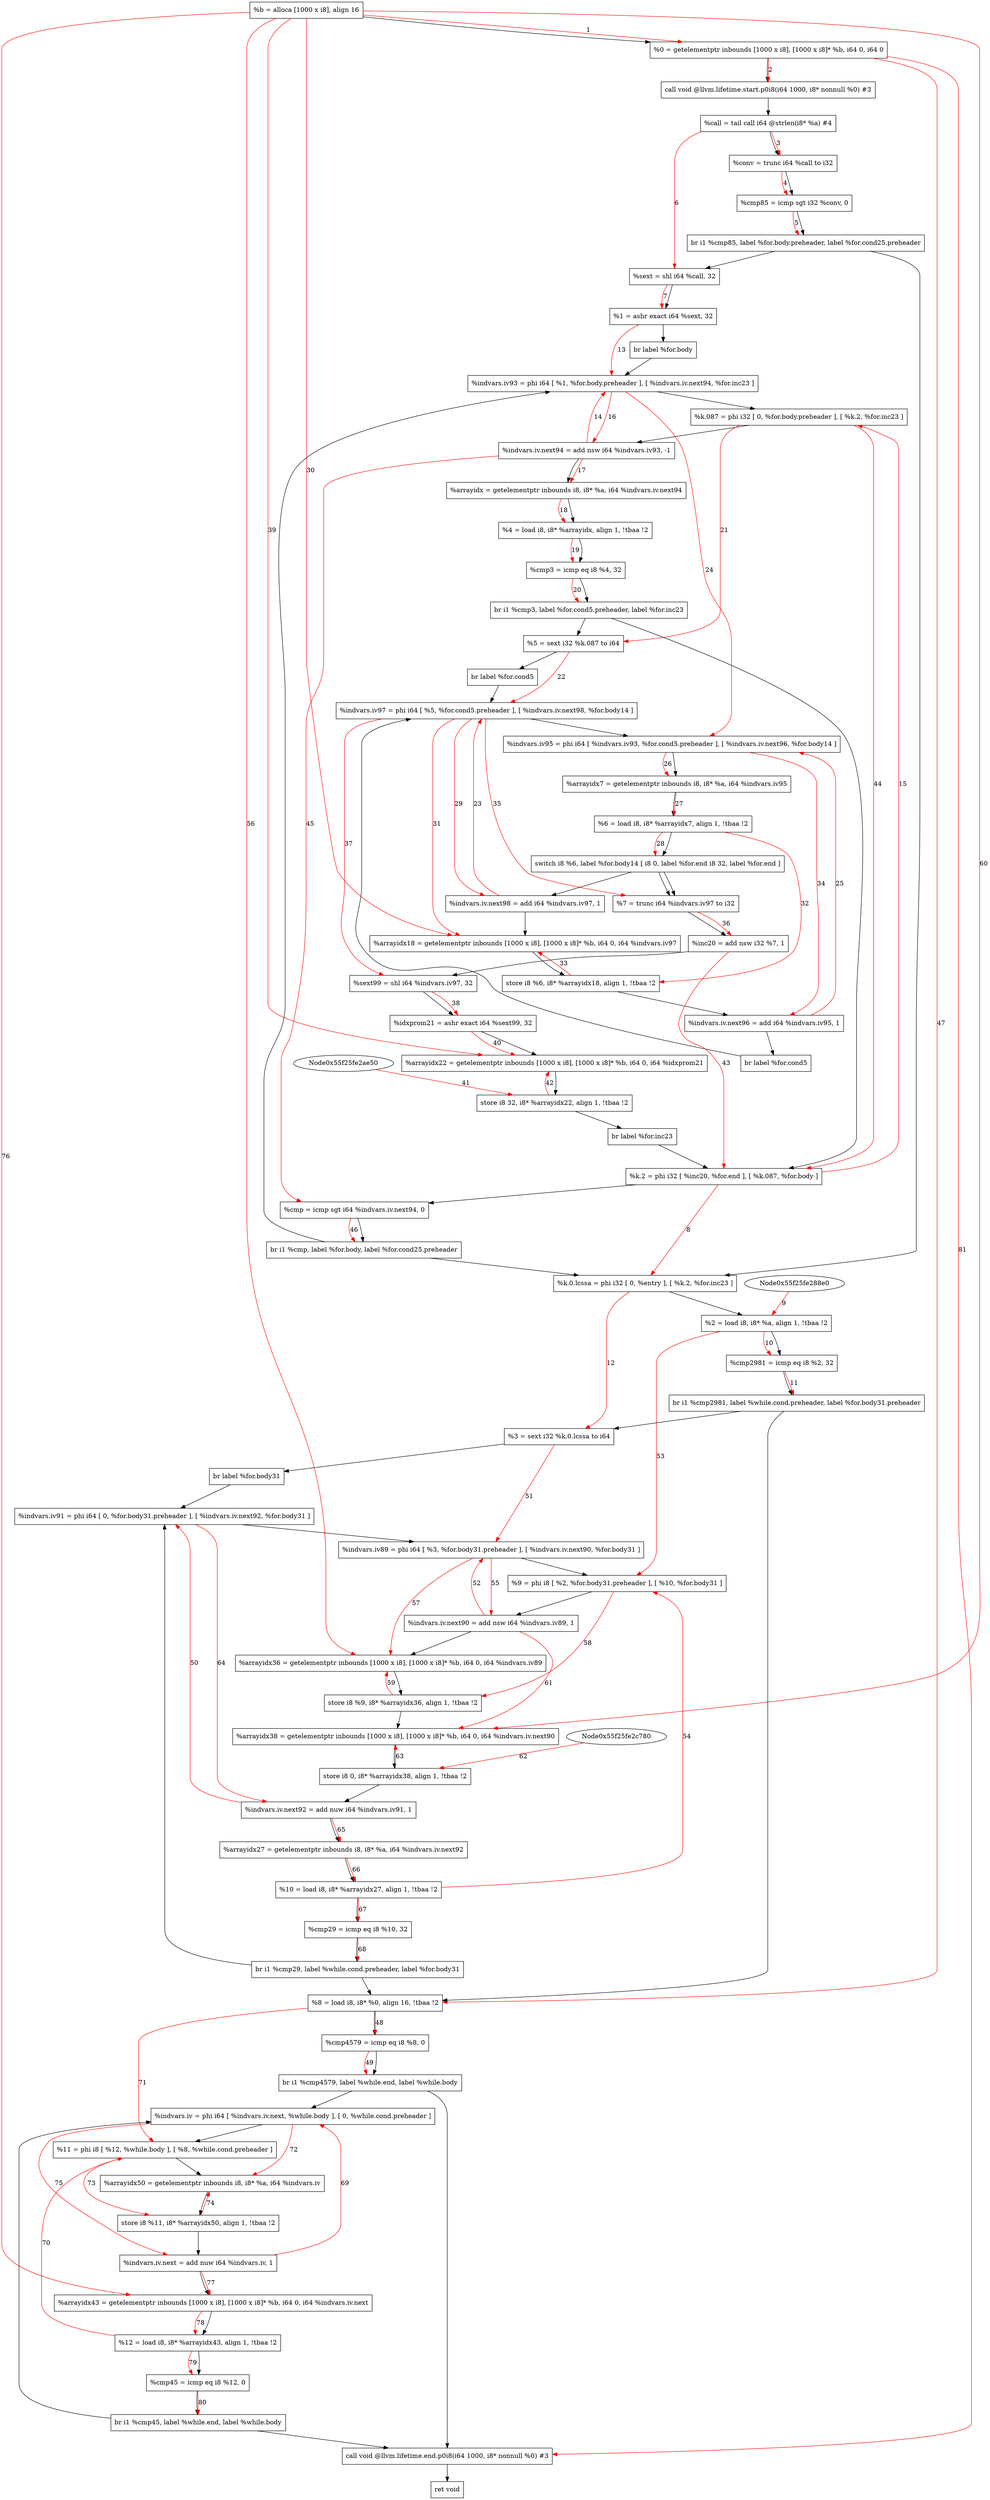 digraph "CDFG for'func' function" {
	Node0x55f25fe28a78[shape=record, label="  %b = alloca [1000 x i8], align 16"]
	Node0x55f25fe29178[shape=record, label="  %0 = getelementptr inbounds [1000 x i8], [1000 x i8]* %b, i64 0, i64 0"]
	Node0x55f25fe29598[shape=record, label="  call void @llvm.lifetime.start.p0i8(i64 1000, i8* nonnull %0) #3"]
	Node0x55f25fe29710[shape=record, label="  %call = tail call i64 @strlen(i8* %a) #4"]
	Node0x55f25fe297e8[shape=record, label="  %conv = trunc i64 %call to i32"]
	Node0x55f25fe298b0[shape=record, label="  %cmp85 = icmp sgt i32 %conv, 0"]
	Node0x55f25fdbc228[shape=record, label="  br i1 %cmp85, label %for.body.preheader, label %for.cond25.preheader"]
	Node0x55f25fe29ba0[shape=record, label="  %sext = shl i64 %call, 32"]
	Node0x55f25fe29c10[shape=record, label="  %1 = ashr exact i64 %sext, 32"]
	Node0x55f25fe29d08[shape=record, label="  br label %for.body"]
	Node0x55f25fe29e68[shape=record, label="  %k.0.lcssa = phi i32 [ 0, %entry ], [ %k.2, %for.inc23 ]"]
	Node0x55f25fe29f48[shape=record, label="  %2 = load i8, i8* %a, align 1, !tbaa !2"]
	Node0x55f25fe2aeb0[shape=record, label="  %cmp2981 = icmp eq i8 %2, 32"]
	Node0x55f25fdbc468[shape=record, label="  br i1 %cmp2981, label %while.cond.preheader, label %for.body31.preheader"]
	Node0x55f25fe2b258[shape=record, label="  %3 = sext i32 %k.0.lcssa to i64"]
	Node0x55f25fe2b388[shape=record, label="  br label %for.body31"]
	Node0x55f25fe2b438[shape=record, label="  %indvars.iv93 = phi i64 [ %1, %for.body.preheader ], [ %indvars.iv.next94, %for.inc23 ]"]
	Node0x55f25fe2b538[shape=record, label="  %k.087 = phi i32 [ 0, %for.body.preheader ], [ %k.2, %for.inc23 ]"]
	Node0x55f25fe2b620[shape=record, label="  %indvars.iv.next94 = add nsw i64 %indvars.iv93, -1"]
	Node0x55f25fe2b6c0[shape=record, label="  %arrayidx = getelementptr inbounds i8, i8* %a, i64 %indvars.iv.next94"]
	Node0x55f25fe299d8[shape=record, label="  %4 = load i8, i8* %arrayidx, align 1, !tbaa !2"]
	Node0x55f25fe2bda0[shape=record, label="  %cmp3 = icmp eq i8 %4, 32"]
	Node0x55f25fdbc588[shape=record, label="  br i1 %cmp3, label %for.cond5.preheader, label %for.inc23"]
	Node0x55f25fe2be48[shape=record, label="  %5 = sext i32 %k.087 to i64"]
	Node0x55f25fe2bf78[shape=record, label="  br label %for.cond5"]
	Node0x55f25fe2c0d8[shape=record, label="  %indvars.iv97 = phi i64 [ %5, %for.cond5.preheader ], [ %indvars.iv.next98, %for.body14 ]"]
	Node0x55f25fe2c5d8[shape=record, label="  %indvars.iv95 = phi i64 [ %indvars.iv93, %for.cond5.preheader ], [ %indvars.iv.next96, %for.body14 ]"]
	Node0x55f25fe2c6a0[shape=record, label="  %arrayidx7 = getelementptr inbounds i8, i8* %a, i64 %indvars.iv95"]
	Node0x55f25fe2c738[shape=record, label="  %6 = load i8, i8* %arrayidx7, align 1, !tbaa !2"]
	Node0x55f25fe2c888[shape=record, label="  switch i8 %6, label %for.body14 [
    i8 0, label %for.end
    i8 32, label %for.end
  ]"]
	Node0x55f25fe2ca00[shape=record, label="  %indvars.iv.next98 = add i64 %indvars.iv97, 1"]
	Node0x55f25fe2ca88[shape=record, label="  %arrayidx18 = getelementptr inbounds [1000 x i8], [1000 x i8]* %b, i64 0, i64 %indvars.iv97"]
	Node0x55f25fe2cb10[shape=record, label="  store i8 %6, i8* %arrayidx18, align 1, !tbaa !2"]
	Node0x55f25fe2cb90[shape=record, label="  %indvars.iv.next96 = add i64 %indvars.iv95, 1"]
	Node0x55f25fe2c568[shape=record, label="  br label %for.cond5"]
	Node0x55f25fe2c838[shape=record, label="  %7 = trunc i64 %indvars.iv97 to i32"]
	Node0x55f25fe2cc00[shape=record, label="  %inc20 = add nsw i32 %7, 1"]
	Node0x55f25fe2cc70[shape=record, label="  %sext99 = shl i64 %indvars.iv97, 32"]
	Node0x55f25fe2cce0[shape=record, label="  %idxprom21 = ashr exact i64 %sext99, 32"]
	Node0x55f25fe2cd68[shape=record, label="  %arrayidx22 = getelementptr inbounds [1000 x i8], [1000 x i8]* %b, i64 0, i64 %idxprom21"]
	Node0x55f25fe2cdf0[shape=record, label="  store i8 32, i8* %arrayidx22, align 1, !tbaa !2"]
	Node0x55f25fe2bf18[shape=record, label="  br label %for.inc23"]
	Node0x55f25fe2ce48[shape=record, label="  %k.2 = phi i32 [ %inc20, %for.end ], [ %k.087, %for.body ]"]
	Node0x55f25fe2cf40[shape=record, label="  %cmp = icmp sgt i64 %indvars.iv.next94, 0"]
	Node0x55f25fe2cfe8[shape=record, label="  br i1 %cmp, label %for.body, label %for.cond25.preheader"]
	Node0x55f25fe2b158[shape=record, label="  %8 = load i8, i8* %0, align 16, !tbaa !2"]
	Node0x55f25fe2d0f0[shape=record, label="  %cmp4579 = icmp eq i8 %8, 0"]
	Node0x55f25fe2d1f8[shape=record, label="  br i1 %cmp4579, label %while.end, label %while.body"]
	Node0x55f25fe2d2c8[shape=record, label="  %indvars.iv91 = phi i64 [ 0, %for.body31.preheader ], [ %indvars.iv.next92, %for.body31 ]"]
	Node0x55f25fe2d418[shape=record, label="  %indvars.iv89 = phi i64 [ %3, %for.body31.preheader ], [ %indvars.iv.next90, %for.body31 ]"]
	Node0x55f25fe2dd68[shape=record, label="  %9 = phi i8 [ %2, %for.body31.preheader ], [ %10, %for.body31 ]"]
	Node0x55f25fe2de30[shape=record, label="  %indvars.iv.next90 = add nsw i64 %indvars.iv89, 1"]
	Node0x55f25fe2deb8[shape=record, label="  %arrayidx36 = getelementptr inbounds [1000 x i8], [1000 x i8]* %b, i64 0, i64 %indvars.iv89"]
	Node0x55f25fe2df40[shape=record, label="  store i8 %9, i8* %arrayidx36, align 1, !tbaa !2"]
	Node0x55f25fe2e038[shape=record, label="  %arrayidx38 = getelementptr inbounds [1000 x i8], [1000 x i8]* %b, i64 0, i64 %indvars.iv.next90"]
	Node0x55f25fe2e0c0[shape=record, label="  store i8 0, i8* %arrayidx38, align 1, !tbaa !2"]
	Node0x55f25fe2e140[shape=record, label="  %indvars.iv.next92 = add nuw i64 %indvars.iv91, 1"]
	Node0x55f25fe2e1b0[shape=record, label="  %arrayidx27 = getelementptr inbounds i8, i8* %a, i64 %indvars.iv.next92"]
	Node0x55f25fe2b328[shape=record, label="  %10 = load i8, i8* %arrayidx27, align 1, !tbaa !2"]
	Node0x55f25fe2e230[shape=record, label="  %cmp29 = icmp eq i8 %10, 32"]
	Node0x55f25fe2e2b8[shape=record, label="  br i1 %cmp29, label %while.cond.preheader, label %for.body31"]
	Node0x55f25fe2e338[shape=record, label="  %indvars.iv = phi i64 [ %indvars.iv.next, %while.body ], [ 0, %while.cond.preheader ]"]
	Node0x55f25fe2ea58[shape=record, label="  %11 = phi i8 [ %12, %while.body ], [ %8, %while.cond.preheader ]"]
	Node0x55f25fe2eb20[shape=record, label="  %arrayidx50 = getelementptr inbounds i8, i8* %a, i64 %indvars.iv"]
	Node0x55f25fe2eba0[shape=record, label="  store i8 %11, i8* %arrayidx50, align 1, !tbaa !2"]
	Node0x55f25fe2ec20[shape=record, label="  %indvars.iv.next = add nuw i64 %indvars.iv, 1"]
	Node0x55f25fe2eca8[shape=record, label="  %arrayidx43 = getelementptr inbounds [1000 x i8], [1000 x i8]* %b, i64 0, i64 %indvars.iv.next"]
	Node0x55f25fe29e18[shape=record, label="  %12 = load i8, i8* %arrayidx43, align 1, !tbaa !2"]
	Node0x55f25fe2ed30[shape=record, label="  %cmp45 = icmp eq i8 %12, 0"]
	Node0x55f25fe2edb8[shape=record, label="  br i1 %cmp45, label %while.end, label %while.body"]
	Node0x55f25fe2ef68[shape=record, label="  call void @llvm.lifetime.end.p0i8(i64 1000, i8* nonnull %0) #3"]
	Node0x55f25fe2dd20[shape=record, label="  ret void"]
	Node0x55f25fe28a78 -> Node0x55f25fe29178
	Node0x55f25fe29178 -> Node0x55f25fe29598
	Node0x55f25fe29598 -> Node0x55f25fe29710
	Node0x55f25fe29710 -> Node0x55f25fe297e8
	Node0x55f25fe297e8 -> Node0x55f25fe298b0
	Node0x55f25fe298b0 -> Node0x55f25fdbc228
	Node0x55f25fdbc228 -> Node0x55f25fe29ba0
	Node0x55f25fdbc228 -> Node0x55f25fe29e68
	Node0x55f25fe29ba0 -> Node0x55f25fe29c10
	Node0x55f25fe29c10 -> Node0x55f25fe29d08
	Node0x55f25fe29d08 -> Node0x55f25fe2b438
	Node0x55f25fe29e68 -> Node0x55f25fe29f48
	Node0x55f25fe29f48 -> Node0x55f25fe2aeb0
	Node0x55f25fe2aeb0 -> Node0x55f25fdbc468
	Node0x55f25fdbc468 -> Node0x55f25fe2b158
	Node0x55f25fdbc468 -> Node0x55f25fe2b258
	Node0x55f25fe2b258 -> Node0x55f25fe2b388
	Node0x55f25fe2b388 -> Node0x55f25fe2d2c8
	Node0x55f25fe2b438 -> Node0x55f25fe2b538
	Node0x55f25fe2b538 -> Node0x55f25fe2b620
	Node0x55f25fe2b620 -> Node0x55f25fe2b6c0
	Node0x55f25fe2b6c0 -> Node0x55f25fe299d8
	Node0x55f25fe299d8 -> Node0x55f25fe2bda0
	Node0x55f25fe2bda0 -> Node0x55f25fdbc588
	Node0x55f25fdbc588 -> Node0x55f25fe2be48
	Node0x55f25fdbc588 -> Node0x55f25fe2ce48
	Node0x55f25fe2be48 -> Node0x55f25fe2bf78
	Node0x55f25fe2bf78 -> Node0x55f25fe2c0d8
	Node0x55f25fe2c0d8 -> Node0x55f25fe2c5d8
	Node0x55f25fe2c5d8 -> Node0x55f25fe2c6a0
	Node0x55f25fe2c6a0 -> Node0x55f25fe2c738
	Node0x55f25fe2c738 -> Node0x55f25fe2c888
	Node0x55f25fe2c888 -> Node0x55f25fe2ca00
	Node0x55f25fe2c888 -> Node0x55f25fe2c838
	Node0x55f25fe2c888 -> Node0x55f25fe2c838
	Node0x55f25fe2ca00 -> Node0x55f25fe2ca88
	Node0x55f25fe2ca88 -> Node0x55f25fe2cb10
	Node0x55f25fe2cb10 -> Node0x55f25fe2cb90
	Node0x55f25fe2cb90 -> Node0x55f25fe2c568
	Node0x55f25fe2c568 -> Node0x55f25fe2c0d8
	Node0x55f25fe2c838 -> Node0x55f25fe2cc00
	Node0x55f25fe2cc00 -> Node0x55f25fe2cc70
	Node0x55f25fe2cc70 -> Node0x55f25fe2cce0
	Node0x55f25fe2cce0 -> Node0x55f25fe2cd68
	Node0x55f25fe2cd68 -> Node0x55f25fe2cdf0
	Node0x55f25fe2cdf0 -> Node0x55f25fe2bf18
	Node0x55f25fe2bf18 -> Node0x55f25fe2ce48
	Node0x55f25fe2ce48 -> Node0x55f25fe2cf40
	Node0x55f25fe2cf40 -> Node0x55f25fe2cfe8
	Node0x55f25fe2cfe8 -> Node0x55f25fe2b438
	Node0x55f25fe2cfe8 -> Node0x55f25fe29e68
	Node0x55f25fe2b158 -> Node0x55f25fe2d0f0
	Node0x55f25fe2d0f0 -> Node0x55f25fe2d1f8
	Node0x55f25fe2d1f8 -> Node0x55f25fe2ef68
	Node0x55f25fe2d1f8 -> Node0x55f25fe2e338
	Node0x55f25fe2d2c8 -> Node0x55f25fe2d418
	Node0x55f25fe2d418 -> Node0x55f25fe2dd68
	Node0x55f25fe2dd68 -> Node0x55f25fe2de30
	Node0x55f25fe2de30 -> Node0x55f25fe2deb8
	Node0x55f25fe2deb8 -> Node0x55f25fe2df40
	Node0x55f25fe2df40 -> Node0x55f25fe2e038
	Node0x55f25fe2e038 -> Node0x55f25fe2e0c0
	Node0x55f25fe2e0c0 -> Node0x55f25fe2e140
	Node0x55f25fe2e140 -> Node0x55f25fe2e1b0
	Node0x55f25fe2e1b0 -> Node0x55f25fe2b328
	Node0x55f25fe2b328 -> Node0x55f25fe2e230
	Node0x55f25fe2e230 -> Node0x55f25fe2e2b8
	Node0x55f25fe2e2b8 -> Node0x55f25fe2b158
	Node0x55f25fe2e2b8 -> Node0x55f25fe2d2c8
	Node0x55f25fe2e338 -> Node0x55f25fe2ea58
	Node0x55f25fe2ea58 -> Node0x55f25fe2eb20
	Node0x55f25fe2eb20 -> Node0x55f25fe2eba0
	Node0x55f25fe2eba0 -> Node0x55f25fe2ec20
	Node0x55f25fe2ec20 -> Node0x55f25fe2eca8
	Node0x55f25fe2eca8 -> Node0x55f25fe29e18
	Node0x55f25fe29e18 -> Node0x55f25fe2ed30
	Node0x55f25fe2ed30 -> Node0x55f25fe2edb8
	Node0x55f25fe2edb8 -> Node0x55f25fe2ef68
	Node0x55f25fe2edb8 -> Node0x55f25fe2e338
	Node0x55f25fe2ef68 -> Node0x55f25fe2dd20
edge [color=red]
	Node0x55f25fe28a78 -> Node0x55f25fe29178[label="1"]
	Node0x55f25fe29178 -> Node0x55f25fe29598[label="2"]
	Node0x55f25fe29710 -> Node0x55f25fe297e8[label="3"]
	Node0x55f25fe297e8 -> Node0x55f25fe298b0[label="4"]
	Node0x55f25fe298b0 -> Node0x55f25fdbc228[label="5"]
	Node0x55f25fe29710 -> Node0x55f25fe29ba0[label="6"]
	Node0x55f25fe29ba0 -> Node0x55f25fe29c10[label="7"]
	Node0x55f25fe2ce48 -> Node0x55f25fe29e68[label="8"]
	Node0x55f25fe288e0 -> Node0x55f25fe29f48[label="9"]
	Node0x55f25fe29f48 -> Node0x55f25fe2aeb0[label="10"]
	Node0x55f25fe2aeb0 -> Node0x55f25fdbc468[label="11"]
	Node0x55f25fe29e68 -> Node0x55f25fe2b258[label="12"]
	Node0x55f25fe29c10 -> Node0x55f25fe2b438[label="13"]
	Node0x55f25fe2b620 -> Node0x55f25fe2b438[label="14"]
	Node0x55f25fe2ce48 -> Node0x55f25fe2b538[label="15"]
	Node0x55f25fe2b438 -> Node0x55f25fe2b620[label="16"]
	Node0x55f25fe2b620 -> Node0x55f25fe2b6c0[label="17"]
	Node0x55f25fe2b6c0 -> Node0x55f25fe299d8[label="18"]
	Node0x55f25fe299d8 -> Node0x55f25fe2bda0[label="19"]
	Node0x55f25fe2bda0 -> Node0x55f25fdbc588[label="20"]
	Node0x55f25fe2b538 -> Node0x55f25fe2be48[label="21"]
	Node0x55f25fe2be48 -> Node0x55f25fe2c0d8[label="22"]
	Node0x55f25fe2ca00 -> Node0x55f25fe2c0d8[label="23"]
	Node0x55f25fe2b438 -> Node0x55f25fe2c5d8[label="24"]
	Node0x55f25fe2cb90 -> Node0x55f25fe2c5d8[label="25"]
	Node0x55f25fe2c5d8 -> Node0x55f25fe2c6a0[label="26"]
	Node0x55f25fe2c6a0 -> Node0x55f25fe2c738[label="27"]
	Node0x55f25fe2c738 -> Node0x55f25fe2c888[label="28"]
	Node0x55f25fe2c0d8 -> Node0x55f25fe2ca00[label="29"]
	Node0x55f25fe28a78 -> Node0x55f25fe2ca88[label="30"]
	Node0x55f25fe2c0d8 -> Node0x55f25fe2ca88[label="31"]
	Node0x55f25fe2c738 -> Node0x55f25fe2cb10[label="32"]
	Node0x55f25fe2cb10 -> Node0x55f25fe2ca88[label="33"]
	Node0x55f25fe2c5d8 -> Node0x55f25fe2cb90[label="34"]
	Node0x55f25fe2c0d8 -> Node0x55f25fe2c838[label="35"]
	Node0x55f25fe2c838 -> Node0x55f25fe2cc00[label="36"]
	Node0x55f25fe2c0d8 -> Node0x55f25fe2cc70[label="37"]
	Node0x55f25fe2cc70 -> Node0x55f25fe2cce0[label="38"]
	Node0x55f25fe28a78 -> Node0x55f25fe2cd68[label="39"]
	Node0x55f25fe2cce0 -> Node0x55f25fe2cd68[label="40"]
	Node0x55f25fe2ae50 -> Node0x55f25fe2cdf0[label="41"]
	Node0x55f25fe2cdf0 -> Node0x55f25fe2cd68[label="42"]
	Node0x55f25fe2cc00 -> Node0x55f25fe2ce48[label="43"]
	Node0x55f25fe2b538 -> Node0x55f25fe2ce48[label="44"]
	Node0x55f25fe2b620 -> Node0x55f25fe2cf40[label="45"]
	Node0x55f25fe2cf40 -> Node0x55f25fe2cfe8[label="46"]
	Node0x55f25fe29178 -> Node0x55f25fe2b158[label="47"]
	Node0x55f25fe2b158 -> Node0x55f25fe2d0f0[label="48"]
	Node0x55f25fe2d0f0 -> Node0x55f25fe2d1f8[label="49"]
	Node0x55f25fe2e140 -> Node0x55f25fe2d2c8[label="50"]
	Node0x55f25fe2b258 -> Node0x55f25fe2d418[label="51"]
	Node0x55f25fe2de30 -> Node0x55f25fe2d418[label="52"]
	Node0x55f25fe29f48 -> Node0x55f25fe2dd68[label="53"]
	Node0x55f25fe2b328 -> Node0x55f25fe2dd68[label="54"]
	Node0x55f25fe2d418 -> Node0x55f25fe2de30[label="55"]
	Node0x55f25fe28a78 -> Node0x55f25fe2deb8[label="56"]
	Node0x55f25fe2d418 -> Node0x55f25fe2deb8[label="57"]
	Node0x55f25fe2dd68 -> Node0x55f25fe2df40[label="58"]
	Node0x55f25fe2df40 -> Node0x55f25fe2deb8[label="59"]
	Node0x55f25fe28a78 -> Node0x55f25fe2e038[label="60"]
	Node0x55f25fe2de30 -> Node0x55f25fe2e038[label="61"]
	Node0x55f25fe2c780 -> Node0x55f25fe2e0c0[label="62"]
	Node0x55f25fe2e0c0 -> Node0x55f25fe2e038[label="63"]
	Node0x55f25fe2d2c8 -> Node0x55f25fe2e140[label="64"]
	Node0x55f25fe2e140 -> Node0x55f25fe2e1b0[label="65"]
	Node0x55f25fe2e1b0 -> Node0x55f25fe2b328[label="66"]
	Node0x55f25fe2b328 -> Node0x55f25fe2e230[label="67"]
	Node0x55f25fe2e230 -> Node0x55f25fe2e2b8[label="68"]
	Node0x55f25fe2ec20 -> Node0x55f25fe2e338[label="69"]
	Node0x55f25fe29e18 -> Node0x55f25fe2ea58[label="70"]
	Node0x55f25fe2b158 -> Node0x55f25fe2ea58[label="71"]
	Node0x55f25fe2e338 -> Node0x55f25fe2eb20[label="72"]
	Node0x55f25fe2ea58 -> Node0x55f25fe2eba0[label="73"]
	Node0x55f25fe2eba0 -> Node0x55f25fe2eb20[label="74"]
	Node0x55f25fe2e338 -> Node0x55f25fe2ec20[label="75"]
	Node0x55f25fe28a78 -> Node0x55f25fe2eca8[label="76"]
	Node0x55f25fe2ec20 -> Node0x55f25fe2eca8[label="77"]
	Node0x55f25fe2eca8 -> Node0x55f25fe29e18[label="78"]
	Node0x55f25fe29e18 -> Node0x55f25fe2ed30[label="79"]
	Node0x55f25fe2ed30 -> Node0x55f25fe2edb8[label="80"]
	Node0x55f25fe29178 -> Node0x55f25fe2ef68[label="81"]
}

